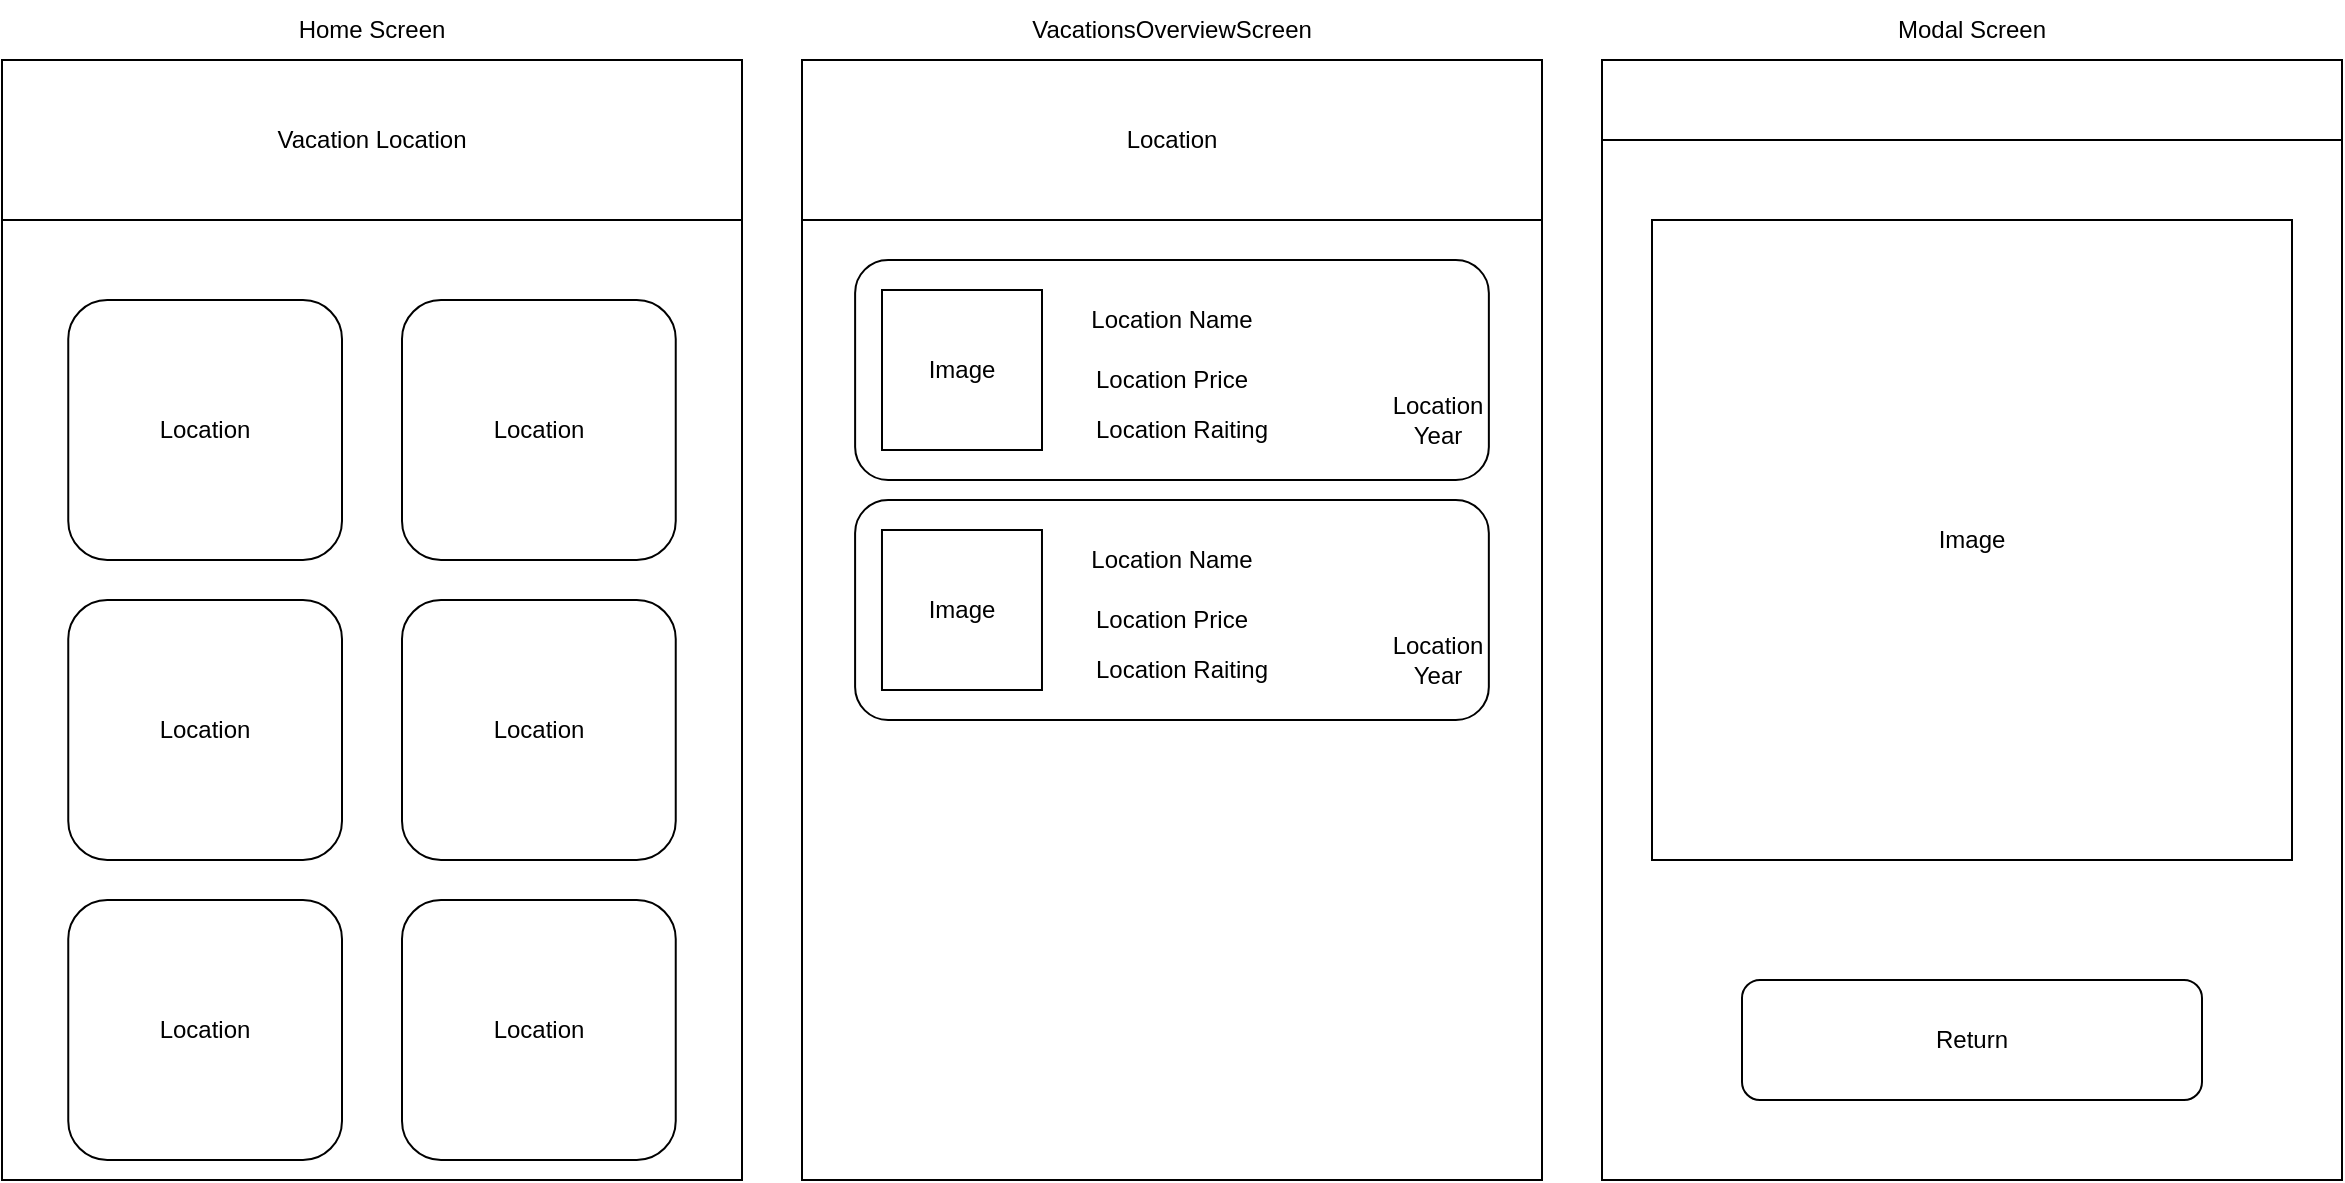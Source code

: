 <mxfile version="24.0.5" type="device">
  <diagram name="Page-1" id="My04iPDE87iwI_xUb_gP">
    <mxGraphModel dx="1322" dy="632" grid="1" gridSize="10" guides="1" tooltips="1" connect="1" arrows="1" fold="1" page="1" pageScale="1" pageWidth="2027" pageHeight="1169" math="0" shadow="0">
      <root>
        <mxCell id="0" />
        <mxCell id="1" parent="0" />
        <mxCell id="GmGY9-1nHvUCIWFC042A-16" value="" style="rounded=0;whiteSpace=wrap;html=1;" parent="1" vertex="1">
          <mxGeometry y="40" width="370" height="560" as="geometry" />
        </mxCell>
        <mxCell id="GmGY9-1nHvUCIWFC042A-20" value="Home Screen" style="text;html=1;strokeColor=none;fillColor=none;align=center;verticalAlign=middle;whiteSpace=wrap;rounded=0;" parent="1" vertex="1">
          <mxGeometry x="125" y="10" width="120" height="30" as="geometry" />
        </mxCell>
        <mxCell id="mo8nO4ta5W9fyB-Dc2Dk-6" value="Location" style="rounded=1;whiteSpace=wrap;html=1;" parent="1" vertex="1">
          <mxGeometry x="33.13" y="160" width="136.87" height="130" as="geometry" />
        </mxCell>
        <mxCell id="hwPYWvXYoMR_cGDD2TVB-1" value="Vacation Location" style="rounded=0;whiteSpace=wrap;html=1;" vertex="1" parent="1">
          <mxGeometry y="40" width="370" height="80" as="geometry" />
        </mxCell>
        <mxCell id="hwPYWvXYoMR_cGDD2TVB-2" value="Location" style="rounded=1;whiteSpace=wrap;html=1;" vertex="1" parent="1">
          <mxGeometry x="200" y="160" width="136.87" height="130" as="geometry" />
        </mxCell>
        <mxCell id="hwPYWvXYoMR_cGDD2TVB-3" value="Location" style="rounded=1;whiteSpace=wrap;html=1;" vertex="1" parent="1">
          <mxGeometry x="33.13" y="310" width="136.87" height="130" as="geometry" />
        </mxCell>
        <mxCell id="hwPYWvXYoMR_cGDD2TVB-4" value="Location" style="rounded=1;whiteSpace=wrap;html=1;" vertex="1" parent="1">
          <mxGeometry x="200" y="310" width="136.87" height="130" as="geometry" />
        </mxCell>
        <mxCell id="hwPYWvXYoMR_cGDD2TVB-5" value="Location" style="rounded=1;whiteSpace=wrap;html=1;" vertex="1" parent="1">
          <mxGeometry x="33.13" y="460" width="136.87" height="130" as="geometry" />
        </mxCell>
        <mxCell id="hwPYWvXYoMR_cGDD2TVB-6" value="Location" style="rounded=1;whiteSpace=wrap;html=1;" vertex="1" parent="1">
          <mxGeometry x="200" y="460" width="136.87" height="130" as="geometry" />
        </mxCell>
        <mxCell id="hwPYWvXYoMR_cGDD2TVB-7" value="" style="rounded=0;whiteSpace=wrap;html=1;" vertex="1" parent="1">
          <mxGeometry x="400" y="40" width="370" height="560" as="geometry" />
        </mxCell>
        <mxCell id="hwPYWvXYoMR_cGDD2TVB-8" value="VacationsOverviewScreen" style="text;html=1;strokeColor=none;fillColor=none;align=center;verticalAlign=middle;whiteSpace=wrap;rounded=0;" vertex="1" parent="1">
          <mxGeometry x="525" y="10" width="120" height="30" as="geometry" />
        </mxCell>
        <mxCell id="hwPYWvXYoMR_cGDD2TVB-9" value="" style="rounded=1;whiteSpace=wrap;html=1;" vertex="1" parent="1">
          <mxGeometry x="426.56" y="140" width="316.87" height="110" as="geometry" />
        </mxCell>
        <mxCell id="hwPYWvXYoMR_cGDD2TVB-10" value="Location" style="rounded=0;whiteSpace=wrap;html=1;" vertex="1" parent="1">
          <mxGeometry x="400" y="40" width="370" height="80" as="geometry" />
        </mxCell>
        <mxCell id="hwPYWvXYoMR_cGDD2TVB-16" value="Image" style="whiteSpace=wrap;html=1;aspect=fixed;" vertex="1" parent="1">
          <mxGeometry x="440" y="155" width="80" height="80" as="geometry" />
        </mxCell>
        <mxCell id="hwPYWvXYoMR_cGDD2TVB-17" value="Location Name" style="text;html=1;align=center;verticalAlign=middle;whiteSpace=wrap;rounded=0;" vertex="1" parent="1">
          <mxGeometry x="530" y="155" width="110" height="30" as="geometry" />
        </mxCell>
        <mxCell id="hwPYWvXYoMR_cGDD2TVB-18" value="Location Price" style="text;html=1;align=center;verticalAlign=middle;whiteSpace=wrap;rounded=0;" vertex="1" parent="1">
          <mxGeometry x="529.99" y="185" width="110" height="30" as="geometry" />
        </mxCell>
        <mxCell id="hwPYWvXYoMR_cGDD2TVB-19" value="Location Raiting" style="text;html=1;align=center;verticalAlign=middle;whiteSpace=wrap;rounded=0;" vertex="1" parent="1">
          <mxGeometry x="535" y="210" width="110" height="30" as="geometry" />
        </mxCell>
        <mxCell id="hwPYWvXYoMR_cGDD2TVB-20" value="Location Year" style="text;html=1;align=center;verticalAlign=middle;whiteSpace=wrap;rounded=0;" vertex="1" parent="1">
          <mxGeometry x="693.43" y="205" width="50" height="30" as="geometry" />
        </mxCell>
        <mxCell id="hwPYWvXYoMR_cGDD2TVB-21" value="" style="rounded=1;whiteSpace=wrap;html=1;" vertex="1" parent="1">
          <mxGeometry x="426.55" y="260" width="316.87" height="110" as="geometry" />
        </mxCell>
        <mxCell id="hwPYWvXYoMR_cGDD2TVB-22" value="Image" style="whiteSpace=wrap;html=1;aspect=fixed;" vertex="1" parent="1">
          <mxGeometry x="439.99" y="275" width="80" height="80" as="geometry" />
        </mxCell>
        <mxCell id="hwPYWvXYoMR_cGDD2TVB-23" value="Location Name" style="text;html=1;align=center;verticalAlign=middle;whiteSpace=wrap;rounded=0;" vertex="1" parent="1">
          <mxGeometry x="529.99" y="275" width="110" height="30" as="geometry" />
        </mxCell>
        <mxCell id="hwPYWvXYoMR_cGDD2TVB-24" value="Location Price" style="text;html=1;align=center;verticalAlign=middle;whiteSpace=wrap;rounded=0;" vertex="1" parent="1">
          <mxGeometry x="529.98" y="305" width="110" height="30" as="geometry" />
        </mxCell>
        <mxCell id="hwPYWvXYoMR_cGDD2TVB-25" value="Location Raiting" style="text;html=1;align=center;verticalAlign=middle;whiteSpace=wrap;rounded=0;" vertex="1" parent="1">
          <mxGeometry x="534.99" y="330" width="110" height="30" as="geometry" />
        </mxCell>
        <mxCell id="hwPYWvXYoMR_cGDD2TVB-26" value="Location Year" style="text;html=1;align=center;verticalAlign=middle;whiteSpace=wrap;rounded=0;" vertex="1" parent="1">
          <mxGeometry x="693.42" y="325" width="50" height="30" as="geometry" />
        </mxCell>
        <mxCell id="hwPYWvXYoMR_cGDD2TVB-27" value="" style="rounded=0;whiteSpace=wrap;html=1;" vertex="1" parent="1">
          <mxGeometry x="800" y="40" width="370" height="560" as="geometry" />
        </mxCell>
        <mxCell id="hwPYWvXYoMR_cGDD2TVB-28" value="Modal Screen" style="text;html=1;strokeColor=none;fillColor=none;align=center;verticalAlign=middle;whiteSpace=wrap;rounded=0;" vertex="1" parent="1">
          <mxGeometry x="925" y="10" width="120" height="30" as="geometry" />
        </mxCell>
        <mxCell id="hwPYWvXYoMR_cGDD2TVB-30" value="" style="rounded=0;whiteSpace=wrap;html=1;" vertex="1" parent="1">
          <mxGeometry x="800" y="40" width="370" height="40" as="geometry" />
        </mxCell>
        <mxCell id="hwPYWvXYoMR_cGDD2TVB-37" value="Image" style="whiteSpace=wrap;html=1;aspect=fixed;" vertex="1" parent="1">
          <mxGeometry x="825" y="120" width="320" height="320" as="geometry" />
        </mxCell>
        <mxCell id="hwPYWvXYoMR_cGDD2TVB-43" value="Return" style="rounded=1;whiteSpace=wrap;html=1;" vertex="1" parent="1">
          <mxGeometry x="870" y="500" width="230" height="60" as="geometry" />
        </mxCell>
      </root>
    </mxGraphModel>
  </diagram>
</mxfile>
